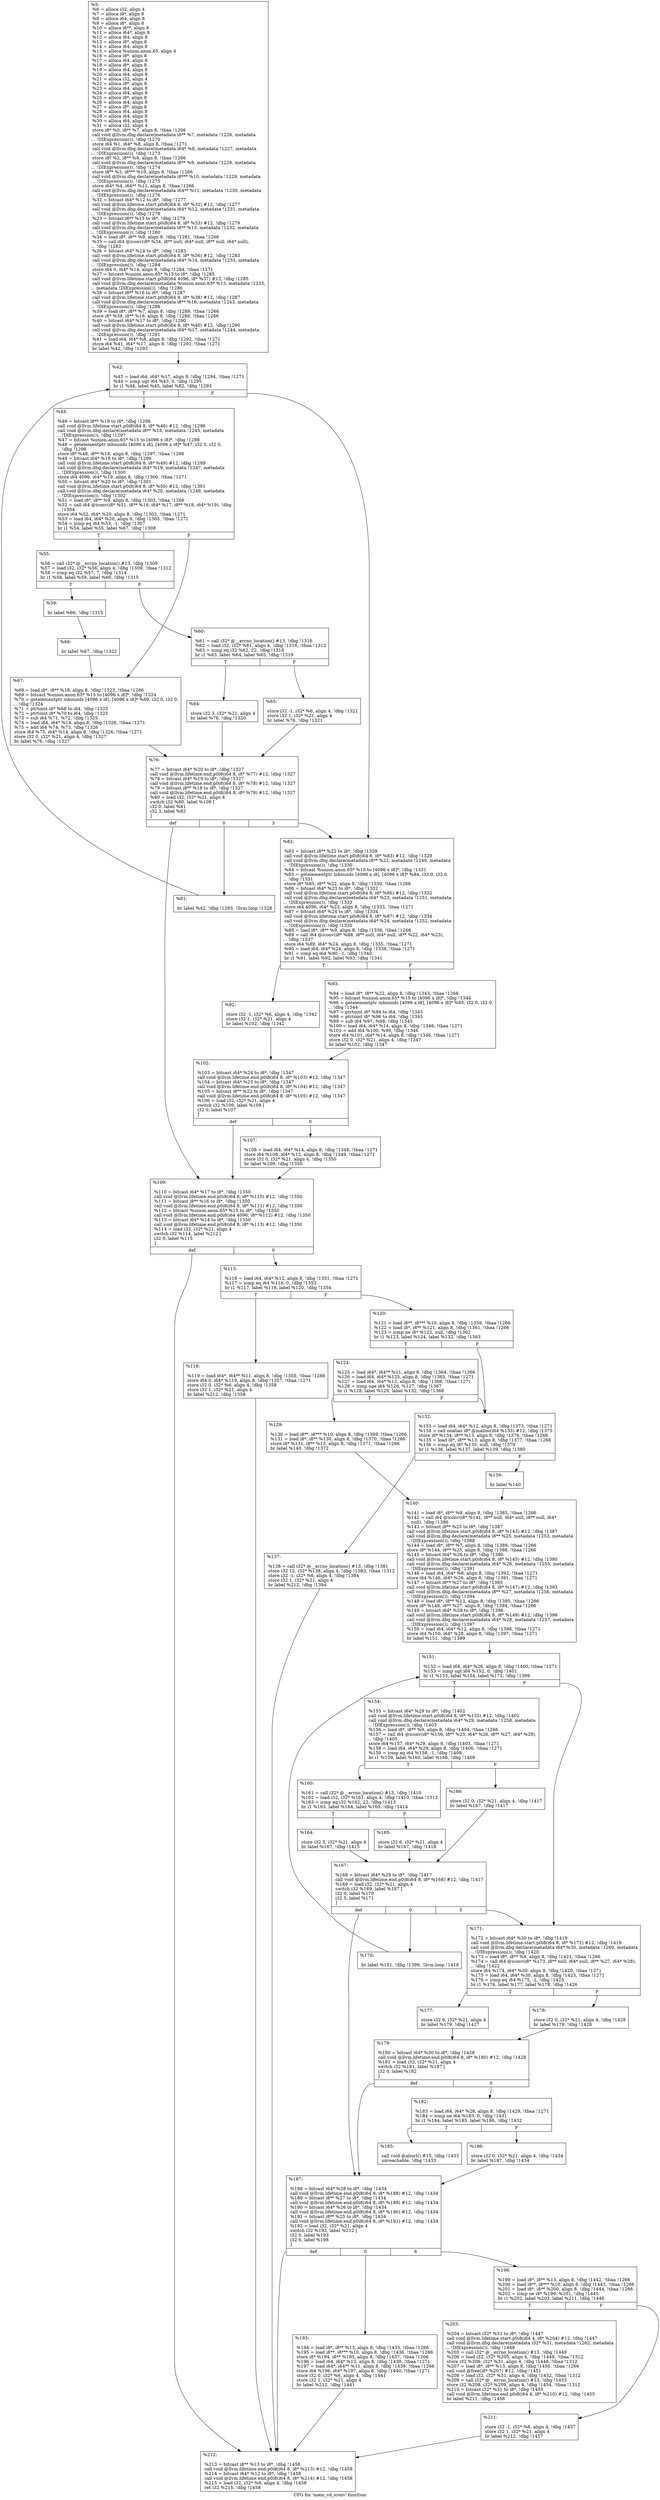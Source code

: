 digraph "CFG for 'mem_cd_iconv' function" {
	label="CFG for 'mem_cd_iconv' function";

	Node0x219dd30 [shape=record,label="{%5:\l  %6 = alloca i32, align 4\l  %7 = alloca i8*, align 8\l  %8 = alloca i64, align 8\l  %9 = alloca i8*, align 8\l  %10 = alloca i8**, align 8\l  %11 = alloca i64*, align 8\l  %12 = alloca i64, align 8\l  %13 = alloca i8*, align 8\l  %14 = alloca i64, align 8\l  %15 = alloca %union.anon.65, align 4\l  %16 = alloca i8*, align 8\l  %17 = alloca i64, align 8\l  %18 = alloca i8*, align 8\l  %19 = alloca i64, align 8\l  %20 = alloca i64, align 8\l  %21 = alloca i32, align 4\l  %22 = alloca i8*, align 8\l  %23 = alloca i64, align 8\l  %24 = alloca i64, align 8\l  %25 = alloca i8*, align 8\l  %26 = alloca i64, align 8\l  %27 = alloca i8*, align 8\l  %28 = alloca i64, align 8\l  %29 = alloca i64, align 8\l  %30 = alloca i64, align 8\l  %31 = alloca i32, align 4\l  store i8* %0, i8** %7, align 8, !tbaa !1266\l  call void @llvm.dbg.declare(metadata i8** %7, metadata !1226, metadata\l... !DIExpression()), !dbg !1270\l  store i64 %1, i64* %8, align 8, !tbaa !1271\l  call void @llvm.dbg.declare(metadata i64* %8, metadata !1227, metadata\l... !DIExpression()), !dbg !1273\l  store i8* %2, i8** %9, align 8, !tbaa !1266\l  call void @llvm.dbg.declare(metadata i8** %9, metadata !1228, metadata\l... !DIExpression()), !dbg !1274\l  store i8** %3, i8*** %10, align 8, !tbaa !1266\l  call void @llvm.dbg.declare(metadata i8*** %10, metadata !1229, metadata\l... !DIExpression()), !dbg !1275\l  store i64* %4, i64** %11, align 8, !tbaa !1266\l  call void @llvm.dbg.declare(metadata i64** %11, metadata !1230, metadata\l... !DIExpression()), !dbg !1276\l  %32 = bitcast i64* %12 to i8*, !dbg !1277\l  call void @llvm.lifetime.start.p0i8(i64 8, i8* %32) #12, !dbg !1277\l  call void @llvm.dbg.declare(metadata i64* %12, metadata !1231, metadata\l... !DIExpression()), !dbg !1278\l  %33 = bitcast i8** %13 to i8*, !dbg !1279\l  call void @llvm.lifetime.start.p0i8(i64 8, i8* %33) #12, !dbg !1279\l  call void @llvm.dbg.declare(metadata i8** %13, metadata !1232, metadata\l... !DIExpression()), !dbg !1280\l  %34 = load i8*, i8** %9, align 8, !dbg !1281, !tbaa !1266\l  %35 = call i64 @iconv(i8* %34, i8** null, i64* null, i8** null, i64* null),\l... !dbg !1282\l  %36 = bitcast i64* %14 to i8*, !dbg !1283\l  call void @llvm.lifetime.start.p0i8(i64 8, i8* %36) #12, !dbg !1283\l  call void @llvm.dbg.declare(metadata i64* %14, metadata !1233, metadata\l... !DIExpression()), !dbg !1284\l  store i64 0, i64* %14, align 8, !dbg !1284, !tbaa !1271\l  %37 = bitcast %union.anon.65* %15 to i8*, !dbg !1285\l  call void @llvm.lifetime.start.p0i8(i64 4096, i8* %37) #12, !dbg !1285\l  call void @llvm.dbg.declare(metadata %union.anon.65* %15, metadata !1235,\l... metadata !DIExpression()), !dbg !1286\l  %38 = bitcast i8** %16 to i8*, !dbg !1287\l  call void @llvm.lifetime.start.p0i8(i64 8, i8* %38) #12, !dbg !1287\l  call void @llvm.dbg.declare(metadata i8** %16, metadata !1243, metadata\l... !DIExpression()), !dbg !1288\l  %39 = load i8*, i8** %7, align 8, !dbg !1289, !tbaa !1266\l  store i8* %39, i8** %16, align 8, !dbg !1288, !tbaa !1266\l  %40 = bitcast i64* %17 to i8*, !dbg !1290\l  call void @llvm.lifetime.start.p0i8(i64 8, i8* %40) #12, !dbg !1290\l  call void @llvm.dbg.declare(metadata i64* %17, metadata !1244, metadata\l... !DIExpression()), !dbg !1291\l  %41 = load i64, i64* %8, align 8, !dbg !1292, !tbaa !1271\l  store i64 %41, i64* %17, align 8, !dbg !1291, !tbaa !1271\l  br label %42, !dbg !1293\l}"];
	Node0x219dd30 -> Node0x219e3d0;
	Node0x219e3d0 [shape=record,label="{%42:\l\l  %43 = load i64, i64* %17, align 8, !dbg !1294, !tbaa !1271\l  %44 = icmp ugt i64 %43, 0, !dbg !1295\l  br i1 %44, label %45, label %82, !dbg !1293\l|{<s0>T|<s1>F}}"];
	Node0x219e3d0:s0 -> Node0x219e420;
	Node0x219e3d0:s1 -> Node0x219e740;
	Node0x219e420 [shape=record,label="{%45:\l\l  %46 = bitcast i8** %18 to i8*, !dbg !1296\l  call void @llvm.lifetime.start.p0i8(i64 8, i8* %46) #12, !dbg !1296\l  call void @llvm.dbg.declare(metadata i8** %18, metadata !1245, metadata\l... !DIExpression()), !dbg !1297\l  %47 = bitcast %union.anon.65* %15 to [4096 x i8]*, !dbg !1298\l  %48 = getelementptr inbounds [4096 x i8], [4096 x i8]* %47, i32 0, i32 0,\l... !dbg !1298\l  store i8* %48, i8** %18, align 8, !dbg !1297, !tbaa !1266\l  %49 = bitcast i64* %19 to i8*, !dbg !1299\l  call void @llvm.lifetime.start.p0i8(i64 8, i8* %49) #12, !dbg !1299\l  call void @llvm.dbg.declare(metadata i64* %19, metadata !1247, metadata\l... !DIExpression()), !dbg !1300\l  store i64 4096, i64* %19, align 8, !dbg !1300, !tbaa !1271\l  %50 = bitcast i64* %20 to i8*, !dbg !1301\l  call void @llvm.lifetime.start.p0i8(i64 8, i8* %50) #12, !dbg !1301\l  call void @llvm.dbg.declare(metadata i64* %20, metadata !1248, metadata\l... !DIExpression()), !dbg !1302\l  %51 = load i8*, i8** %9, align 8, !dbg !1303, !tbaa !1266\l  %52 = call i64 @iconv(i8* %51, i8** %16, i64* %17, i8** %18, i64* %19), !dbg\l... !1304\l  store i64 %52, i64* %20, align 8, !dbg !1302, !tbaa !1271\l  %53 = load i64, i64* %20, align 8, !dbg !1305, !tbaa !1271\l  %54 = icmp eq i64 %53, -1, !dbg !1307\l  br i1 %54, label %55, label %67, !dbg !1308\l|{<s0>T|<s1>F}}"];
	Node0x219e420:s0 -> Node0x219e470;
	Node0x219e420:s1 -> Node0x219e650;
	Node0x219e470 [shape=record,label="{%55:\l\l  %56 = call i32* @__errno_location() #13, !dbg !1309\l  %57 = load i32, i32* %56, align 4, !dbg !1309, !tbaa !1312\l  %58 = icmp eq i32 %57, 7, !dbg !1314\l  br i1 %58, label %59, label %60, !dbg !1315\l|{<s0>T|<s1>F}}"];
	Node0x219e470:s0 -> Node0x219e4c0;
	Node0x219e470:s1 -> Node0x219e510;
	Node0x219e4c0 [shape=record,label="{%59:\l\l  br label %66, !dbg !1315\l}"];
	Node0x219e4c0 -> Node0x219e600;
	Node0x219e510 [shape=record,label="{%60:\l\l  %61 = call i32* @__errno_location() #13, !dbg !1316\l  %62 = load i32, i32* %61, align 4, !dbg !1316, !tbaa !1312\l  %63 = icmp eq i32 %62, 22, !dbg !1318\l  br i1 %63, label %64, label %65, !dbg !1319\l|{<s0>T|<s1>F}}"];
	Node0x219e510:s0 -> Node0x219e560;
	Node0x219e510:s1 -> Node0x219e5b0;
	Node0x219e560 [shape=record,label="{%64:\l\l  store i32 3, i32* %21, align 4\l  br label %76, !dbg !1320\l}"];
	Node0x219e560 -> Node0x219e6a0;
	Node0x219e5b0 [shape=record,label="{%65:\l\l  store i32 -1, i32* %6, align 4, !dbg !1321\l  store i32 1, i32* %21, align 4\l  br label %76, !dbg !1321\l}"];
	Node0x219e5b0 -> Node0x219e6a0;
	Node0x219e600 [shape=record,label="{%66:\l\l  br label %67, !dbg !1322\l}"];
	Node0x219e600 -> Node0x219e650;
	Node0x219e650 [shape=record,label="{%67:\l\l  %68 = load i8*, i8** %18, align 8, !dbg !1323, !tbaa !1266\l  %69 = bitcast %union.anon.65* %15 to [4096 x i8]*, !dbg !1324\l  %70 = getelementptr inbounds [4096 x i8], [4096 x i8]* %69, i32 0, i32 0,\l... !dbg !1324\l  %71 = ptrtoint i8* %68 to i64, !dbg !1325\l  %72 = ptrtoint i8* %70 to i64, !dbg !1325\l  %73 = sub i64 %71, %72, !dbg !1325\l  %74 = load i64, i64* %14, align 8, !dbg !1326, !tbaa !1271\l  %75 = add i64 %74, %73, !dbg !1326\l  store i64 %75, i64* %14, align 8, !dbg !1326, !tbaa !1271\l  store i32 0, i32* %21, align 4, !dbg !1327\l  br label %76, !dbg !1327\l}"];
	Node0x219e650 -> Node0x219e6a0;
	Node0x219e6a0 [shape=record,label="{%76:\l\l  %77 = bitcast i64* %20 to i8*, !dbg !1327\l  call void @llvm.lifetime.end.p0i8(i64 8, i8* %77) #12, !dbg !1327\l  %78 = bitcast i64* %19 to i8*, !dbg !1327\l  call void @llvm.lifetime.end.p0i8(i64 8, i8* %78) #12, !dbg !1327\l  %79 = bitcast i8** %18 to i8*, !dbg !1327\l  call void @llvm.lifetime.end.p0i8(i64 8, i8* %79) #12, !dbg !1327\l  %80 = load i32, i32* %21, align 4\l  switch i32 %80, label %109 [\l    i32 0, label %81\l    i32 3, label %82\l  ]\l|{<s0>def|<s1>0|<s2>3}}"];
	Node0x219e6a0:s0 -> Node0x219e8d0;
	Node0x219e6a0:s1 -> Node0x219e6f0;
	Node0x219e6a0:s2 -> Node0x219e740;
	Node0x219e6f0 [shape=record,label="{%81:\l\l  br label %42, !dbg !1293, !llvm.loop !1328\l}"];
	Node0x219e6f0 -> Node0x219e3d0;
	Node0x219e740 [shape=record,label="{%82:\l\l  %83 = bitcast i8** %22 to i8*, !dbg !1329\l  call void @llvm.lifetime.start.p0i8(i64 8, i8* %83) #12, !dbg !1329\l  call void @llvm.dbg.declare(metadata i8** %22, metadata !1249, metadata\l... !DIExpression()), !dbg !1330\l  %84 = bitcast %union.anon.65* %15 to [4096 x i8]*, !dbg !1331\l  %85 = getelementptr inbounds [4096 x i8], [4096 x i8]* %84, i32 0, i32 0,\l... !dbg !1331\l  store i8* %85, i8** %22, align 8, !dbg !1330, !tbaa !1266\l  %86 = bitcast i64* %23 to i8*, !dbg !1332\l  call void @llvm.lifetime.start.p0i8(i64 8, i8* %86) #12, !dbg !1332\l  call void @llvm.dbg.declare(metadata i64* %23, metadata !1251, metadata\l... !DIExpression()), !dbg !1333\l  store i64 4096, i64* %23, align 8, !dbg !1333, !tbaa !1271\l  %87 = bitcast i64* %24 to i8*, !dbg !1334\l  call void @llvm.lifetime.start.p0i8(i64 8, i8* %87) #12, !dbg !1334\l  call void @llvm.dbg.declare(metadata i64* %24, metadata !1252, metadata\l... !DIExpression()), !dbg !1335\l  %88 = load i8*, i8** %9, align 8, !dbg !1336, !tbaa !1266\l  %89 = call i64 @iconv(i8* %88, i8** null, i64* null, i8** %22, i64* %23),\l... !dbg !1337\l  store i64 %89, i64* %24, align 8, !dbg !1335, !tbaa !1271\l  %90 = load i64, i64* %24, align 8, !dbg !1338, !tbaa !1271\l  %91 = icmp eq i64 %90, -1, !dbg !1340\l  br i1 %91, label %92, label %93, !dbg !1341\l|{<s0>T|<s1>F}}"];
	Node0x219e740:s0 -> Node0x219e790;
	Node0x219e740:s1 -> Node0x219e7e0;
	Node0x219e790 [shape=record,label="{%92:\l\l  store i32 -1, i32* %6, align 4, !dbg !1342\l  store i32 1, i32* %21, align 4\l  br label %102, !dbg !1342\l}"];
	Node0x219e790 -> Node0x219e830;
	Node0x219e7e0 [shape=record,label="{%93:\l\l  %94 = load i8*, i8** %22, align 8, !dbg !1343, !tbaa !1266\l  %95 = bitcast %union.anon.65* %15 to [4096 x i8]*, !dbg !1344\l  %96 = getelementptr inbounds [4096 x i8], [4096 x i8]* %95, i32 0, i32 0,\l... !dbg !1344\l  %97 = ptrtoint i8* %94 to i64, !dbg !1345\l  %98 = ptrtoint i8* %96 to i64, !dbg !1345\l  %99 = sub i64 %97, %98, !dbg !1345\l  %100 = load i64, i64* %14, align 8, !dbg !1346, !tbaa !1271\l  %101 = add i64 %100, %99, !dbg !1346\l  store i64 %101, i64* %14, align 8, !dbg !1346, !tbaa !1271\l  store i32 0, i32* %21, align 4, !dbg !1347\l  br label %102, !dbg !1347\l}"];
	Node0x219e7e0 -> Node0x219e830;
	Node0x219e830 [shape=record,label="{%102:\l\l  %103 = bitcast i64* %24 to i8*, !dbg !1347\l  call void @llvm.lifetime.end.p0i8(i64 8, i8* %103) #12, !dbg !1347\l  %104 = bitcast i64* %23 to i8*, !dbg !1347\l  call void @llvm.lifetime.end.p0i8(i64 8, i8* %104) #12, !dbg !1347\l  %105 = bitcast i8** %22 to i8*, !dbg !1347\l  call void @llvm.lifetime.end.p0i8(i64 8, i8* %105) #12, !dbg !1347\l  %106 = load i32, i32* %21, align 4\l  switch i32 %106, label %109 [\l    i32 0, label %107\l  ]\l|{<s0>def|<s1>0}}"];
	Node0x219e830:s0 -> Node0x219e8d0;
	Node0x219e830:s1 -> Node0x219e880;
	Node0x219e880 [shape=record,label="{%107:\l\l  %108 = load i64, i64* %14, align 8, !dbg !1348, !tbaa !1271\l  store i64 %108, i64* %12, align 8, !dbg !1349, !tbaa !1271\l  store i32 0, i32* %21, align 4, !dbg !1350\l  br label %109, !dbg !1350\l}"];
	Node0x219e880 -> Node0x219e8d0;
	Node0x219e8d0 [shape=record,label="{%109:\l\l  %110 = bitcast i64* %17 to i8*, !dbg !1350\l  call void @llvm.lifetime.end.p0i8(i64 8, i8* %110) #12, !dbg !1350\l  %111 = bitcast i8** %16 to i8*, !dbg !1350\l  call void @llvm.lifetime.end.p0i8(i64 8, i8* %111) #12, !dbg !1350\l  %112 = bitcast %union.anon.65* %15 to i8*, !dbg !1350\l  call void @llvm.lifetime.end.p0i8(i64 4096, i8* %112) #12, !dbg !1350\l  %113 = bitcast i64* %14 to i8*, !dbg !1350\l  call void @llvm.lifetime.end.p0i8(i64 8, i8* %113) #12, !dbg !1350\l  %114 = load i32, i32* %21, align 4\l  switch i32 %114, label %212 [\l    i32 0, label %115\l  ]\l|{<s0>def|<s1>0}}"];
	Node0x219e8d0:s0 -> Node0x219f230;
	Node0x219e8d0:s1 -> Node0x219e920;
	Node0x219e920 [shape=record,label="{%115:\l\l  %116 = load i64, i64* %12, align 8, !dbg !1351, !tbaa !1271\l  %117 = icmp eq i64 %116, 0, !dbg !1353\l  br i1 %117, label %118, label %120, !dbg !1354\l|{<s0>T|<s1>F}}"];
	Node0x219e920:s0 -> Node0x219e970;
	Node0x219e920:s1 -> Node0x219e9c0;
	Node0x219e970 [shape=record,label="{%118:\l\l  %119 = load i64*, i64** %11, align 8, !dbg !1355, !tbaa !1266\l  store i64 0, i64* %119, align 8, !dbg !1357, !tbaa !1271\l  store i32 0, i32* %6, align 4, !dbg !1358\l  store i32 1, i32* %21, align 4\l  br label %212, !dbg !1358\l}"];
	Node0x219e970 -> Node0x219f230;
	Node0x219e9c0 [shape=record,label="{%120:\l\l  %121 = load i8**, i8*** %10, align 8, !dbg !1359, !tbaa !1266\l  %122 = load i8*, i8** %121, align 8, !dbg !1361, !tbaa !1266\l  %123 = icmp ne i8* %122, null, !dbg !1362\l  br i1 %123, label %124, label %132, !dbg !1363\l|{<s0>T|<s1>F}}"];
	Node0x219e9c0:s0 -> Node0x219ea10;
	Node0x219e9c0:s1 -> Node0x219eab0;
	Node0x219ea10 [shape=record,label="{%124:\l\l  %125 = load i64*, i64** %11, align 8, !dbg !1364, !tbaa !1266\l  %126 = load i64, i64* %125, align 8, !dbg !1365, !tbaa !1271\l  %127 = load i64, i64* %12, align 8, !dbg !1366, !tbaa !1271\l  %128 = icmp uge i64 %126, %127, !dbg !1367\l  br i1 %128, label %129, label %132, !dbg !1368\l|{<s0>T|<s1>F}}"];
	Node0x219ea10:s0 -> Node0x219ea60;
	Node0x219ea10:s1 -> Node0x219eab0;
	Node0x219ea60 [shape=record,label="{%129:\l\l  %130 = load i8**, i8*** %10, align 8, !dbg !1369, !tbaa !1266\l  %131 = load i8*, i8** %130, align 8, !dbg !1370, !tbaa !1266\l  store i8* %131, i8** %13, align 8, !dbg !1371, !tbaa !1266\l  br label %140, !dbg !1372\l}"];
	Node0x219ea60 -> Node0x219eba0;
	Node0x219eab0 [shape=record,label="{%132:\l\l  %133 = load i64, i64* %12, align 8, !dbg !1373, !tbaa !1271\l  %134 = call noalias i8* @malloc(i64 %133) #12, !dbg !1375\l  store i8* %134, i8** %13, align 8, !dbg !1376, !tbaa !1266\l  %135 = load i8*, i8** %13, align 8, !dbg !1377, !tbaa !1266\l  %136 = icmp eq i8* %135, null, !dbg !1379\l  br i1 %136, label %137, label %139, !dbg !1380\l|{<s0>T|<s1>F}}"];
	Node0x219eab0:s0 -> Node0x219eb00;
	Node0x219eab0:s1 -> Node0x219eb50;
	Node0x219eb00 [shape=record,label="{%137:\l\l  %138 = call i32* @__errno_location() #13, !dbg !1381\l  store i32 12, i32* %138, align 4, !dbg !1383, !tbaa !1312\l  store i32 -1, i32* %6, align 4, !dbg !1384\l  store i32 1, i32* %21, align 4\l  br label %212, !dbg !1384\l}"];
	Node0x219eb00 -> Node0x219f230;
	Node0x219eb50 [shape=record,label="{%139:\l\l  br label %140\l}"];
	Node0x219eb50 -> Node0x219eba0;
	Node0x219eba0 [shape=record,label="{%140:\l\l  %141 = load i8*, i8** %9, align 8, !dbg !1385, !tbaa !1266\l  %142 = call i64 @iconv(i8* %141, i8** null, i64* null, i8** null, i64*\l... null), !dbg !1386\l  %143 = bitcast i8** %25 to i8*, !dbg !1387\l  call void @llvm.lifetime.start.p0i8(i64 8, i8* %143) #12, !dbg !1387\l  call void @llvm.dbg.declare(metadata i8** %25, metadata !1253, metadata\l... !DIExpression()), !dbg !1388\l  %144 = load i8*, i8** %7, align 8, !dbg !1389, !tbaa !1266\l  store i8* %144, i8** %25, align 8, !dbg !1388, !tbaa !1266\l  %145 = bitcast i64* %26 to i8*, !dbg !1390\l  call void @llvm.lifetime.start.p0i8(i64 8, i8* %145) #12, !dbg !1390\l  call void @llvm.dbg.declare(metadata i64* %26, metadata !1255, metadata\l... !DIExpression()), !dbg !1391\l  %146 = load i64, i64* %8, align 8, !dbg !1392, !tbaa !1271\l  store i64 %146, i64* %26, align 8, !dbg !1391, !tbaa !1271\l  %147 = bitcast i8** %27 to i8*, !dbg !1393\l  call void @llvm.lifetime.start.p0i8(i64 8, i8* %147) #12, !dbg !1393\l  call void @llvm.dbg.declare(metadata i8** %27, metadata !1256, metadata\l... !DIExpression()), !dbg !1394\l  %148 = load i8*, i8** %13, align 8, !dbg !1395, !tbaa !1266\l  store i8* %148, i8** %27, align 8, !dbg !1394, !tbaa !1266\l  %149 = bitcast i64* %28 to i8*, !dbg !1396\l  call void @llvm.lifetime.start.p0i8(i64 8, i8* %149) #12, !dbg !1396\l  call void @llvm.dbg.declare(metadata i64* %28, metadata !1257, metadata\l... !DIExpression()), !dbg !1397\l  %150 = load i64, i64* %12, align 8, !dbg !1398, !tbaa !1271\l  store i64 %150, i64* %28, align 8, !dbg !1397, !tbaa !1271\l  br label %151, !dbg !1399\l}"];
	Node0x219eba0 -> Node0x219ebf0;
	Node0x219ebf0 [shape=record,label="{%151:\l\l  %152 = load i64, i64* %26, align 8, !dbg !1400, !tbaa !1271\l  %153 = icmp ugt i64 %152, 0, !dbg !1401\l  br i1 %153, label %154, label %171, !dbg !1399\l|{<s0>T|<s1>F}}"];
	Node0x219ebf0:s0 -> Node0x219ec40;
	Node0x219ebf0:s1 -> Node0x219ee70;
	Node0x219ec40 [shape=record,label="{%154:\l\l  %155 = bitcast i64* %29 to i8*, !dbg !1402\l  call void @llvm.lifetime.start.p0i8(i64 8, i8* %155) #12, !dbg !1402\l  call void @llvm.dbg.declare(metadata i64* %29, metadata !1258, metadata\l... !DIExpression()), !dbg !1403\l  %156 = load i8*, i8** %9, align 8, !dbg !1404, !tbaa !1266\l  %157 = call i64 @iconv(i8* %156, i8** %25, i64* %26, i8** %27, i64* %28),\l... !dbg !1405\l  store i64 %157, i64* %29, align 8, !dbg !1403, !tbaa !1271\l  %158 = load i64, i64* %29, align 8, !dbg !1406, !tbaa !1271\l  %159 = icmp eq i64 %158, -1, !dbg !1408\l  br i1 %159, label %160, label %166, !dbg !1409\l|{<s0>T|<s1>F}}"];
	Node0x219ec40:s0 -> Node0x219ec90;
	Node0x219ec40:s1 -> Node0x219ed80;
	Node0x219ec90 [shape=record,label="{%160:\l\l  %161 = call i32* @__errno_location() #13, !dbg !1410\l  %162 = load i32, i32* %161, align 4, !dbg !1410, !tbaa !1312\l  %163 = icmp eq i32 %162, 22, !dbg !1413\l  br i1 %163, label %164, label %165, !dbg !1414\l|{<s0>T|<s1>F}}"];
	Node0x219ec90:s0 -> Node0x219ece0;
	Node0x219ec90:s1 -> Node0x219ed30;
	Node0x219ece0 [shape=record,label="{%164:\l\l  store i32 5, i32* %21, align 4\l  br label %167, !dbg !1415\l}"];
	Node0x219ece0 -> Node0x219edd0;
	Node0x219ed30 [shape=record,label="{%165:\l\l  store i32 6, i32* %21, align 4\l  br label %167, !dbg !1416\l}"];
	Node0x219ed30 -> Node0x219edd0;
	Node0x219ed80 [shape=record,label="{%166:\l\l  store i32 0, i32* %21, align 4, !dbg !1417\l  br label %167, !dbg !1417\l}"];
	Node0x219ed80 -> Node0x219edd0;
	Node0x219edd0 [shape=record,label="{%167:\l\l  %168 = bitcast i64* %29 to i8*, !dbg !1417\l  call void @llvm.lifetime.end.p0i8(i64 8, i8* %168) #12, !dbg !1417\l  %169 = load i32, i32* %21, align 4\l  switch i32 %169, label %187 [\l    i32 0, label %170\l    i32 5, label %171\l  ]\l|{<s0>def|<s1>0|<s2>5}}"];
	Node0x219edd0:s0 -> Node0x219f0a0;
	Node0x219edd0:s1 -> Node0x219ee20;
	Node0x219edd0:s2 -> Node0x219ee70;
	Node0x219ee20 [shape=record,label="{%170:\l\l  br label %151, !dbg !1399, !llvm.loop !1418\l}"];
	Node0x219ee20 -> Node0x219ebf0;
	Node0x219ee70 [shape=record,label="{%171:\l\l  %172 = bitcast i64* %30 to i8*, !dbg !1419\l  call void @llvm.lifetime.start.p0i8(i64 8, i8* %172) #12, !dbg !1419\l  call void @llvm.dbg.declare(metadata i64* %30, metadata !1260, metadata\l... !DIExpression()), !dbg !1420\l  %173 = load i8*, i8** %9, align 8, !dbg !1421, !tbaa !1266\l  %174 = call i64 @iconv(i8* %173, i8** null, i64* null, i8** %27, i64* %28),\l... !dbg !1422\l  store i64 %174, i64* %30, align 8, !dbg !1420, !tbaa !1271\l  %175 = load i64, i64* %30, align 8, !dbg !1423, !tbaa !1271\l  %176 = icmp eq i64 %175, -1, !dbg !1425\l  br i1 %176, label %177, label %178, !dbg !1426\l|{<s0>T|<s1>F}}"];
	Node0x219ee70:s0 -> Node0x219eec0;
	Node0x219ee70:s1 -> Node0x219ef10;
	Node0x219eec0 [shape=record,label="{%177:\l\l  store i32 6, i32* %21, align 4\l  br label %179, !dbg !1427\l}"];
	Node0x219eec0 -> Node0x219ef60;
	Node0x219ef10 [shape=record,label="{%178:\l\l  store i32 0, i32* %21, align 4, !dbg !1428\l  br label %179, !dbg !1428\l}"];
	Node0x219ef10 -> Node0x219ef60;
	Node0x219ef60 [shape=record,label="{%179:\l\l  %180 = bitcast i64* %30 to i8*, !dbg !1428\l  call void @llvm.lifetime.end.p0i8(i64 8, i8* %180) #12, !dbg !1428\l  %181 = load i32, i32* %21, align 4\l  switch i32 %181, label %187 [\l    i32 0, label %182\l  ]\l|{<s0>def|<s1>0}}"];
	Node0x219ef60:s0 -> Node0x219f0a0;
	Node0x219ef60:s1 -> Node0x219efb0;
	Node0x219efb0 [shape=record,label="{%182:\l\l  %183 = load i64, i64* %28, align 8, !dbg !1429, !tbaa !1271\l  %184 = icmp ne i64 %183, 0, !dbg !1431\l  br i1 %184, label %185, label %186, !dbg !1432\l|{<s0>T|<s1>F}}"];
	Node0x219efb0:s0 -> Node0x219f000;
	Node0x219efb0:s1 -> Node0x219f050;
	Node0x219f000 [shape=record,label="{%185:\l\l  call void @abort() #15, !dbg !1433\l  unreachable, !dbg !1433\l}"];
	Node0x219f050 [shape=record,label="{%186:\l\l  store i32 0, i32* %21, align 4, !dbg !1434\l  br label %187, !dbg !1434\l}"];
	Node0x219f050 -> Node0x219f0a0;
	Node0x219f0a0 [shape=record,label="{%187:\l\l  %188 = bitcast i64* %28 to i8*, !dbg !1434\l  call void @llvm.lifetime.end.p0i8(i64 8, i8* %188) #12, !dbg !1434\l  %189 = bitcast i8** %27 to i8*, !dbg !1434\l  call void @llvm.lifetime.end.p0i8(i64 8, i8* %189) #12, !dbg !1434\l  %190 = bitcast i64* %26 to i8*, !dbg !1434\l  call void @llvm.lifetime.end.p0i8(i64 8, i8* %190) #12, !dbg !1434\l  %191 = bitcast i8** %25 to i8*, !dbg !1434\l  call void @llvm.lifetime.end.p0i8(i64 8, i8* %191) #12, !dbg !1434\l  %192 = load i32, i32* %21, align 4\l  switch i32 %192, label %212 [\l    i32 0, label %193\l    i32 6, label %198\l  ]\l|{<s0>def|<s1>0|<s2>6}}"];
	Node0x219f0a0:s0 -> Node0x219f230;
	Node0x219f0a0:s1 -> Node0x219f0f0;
	Node0x219f0a0:s2 -> Node0x219f140;
	Node0x219f0f0 [shape=record,label="{%193:\l\l  %194 = load i8*, i8** %13, align 8, !dbg !1435, !tbaa !1266\l  %195 = load i8**, i8*** %10, align 8, !dbg !1436, !tbaa !1266\l  store i8* %194, i8** %195, align 8, !dbg !1437, !tbaa !1266\l  %196 = load i64, i64* %12, align 8, !dbg !1438, !tbaa !1271\l  %197 = load i64*, i64** %11, align 8, !dbg !1439, !tbaa !1266\l  store i64 %196, i64* %197, align 8, !dbg !1440, !tbaa !1271\l  store i32 0, i32* %6, align 4, !dbg !1441\l  store i32 1, i32* %21, align 4\l  br label %212, !dbg !1441\l}"];
	Node0x219f0f0 -> Node0x219f230;
	Node0x219f140 [shape=record,label="{%198:\l\l  %199 = load i8*, i8** %13, align 8, !dbg !1442, !tbaa !1266\l  %200 = load i8**, i8*** %10, align 8, !dbg !1443, !tbaa !1266\l  %201 = load i8*, i8** %200, align 8, !dbg !1444, !tbaa !1266\l  %202 = icmp ne i8* %199, %201, !dbg !1445\l  br i1 %202, label %203, label %211, !dbg !1446\l|{<s0>T|<s1>F}}"];
	Node0x219f140:s0 -> Node0x219f190;
	Node0x219f140:s1 -> Node0x219f1e0;
	Node0x219f190 [shape=record,label="{%203:\l\l  %204 = bitcast i32* %31 to i8*, !dbg !1447\l  call void @llvm.lifetime.start.p0i8(i64 4, i8* %204) #12, !dbg !1447\l  call void @llvm.dbg.declare(metadata i32* %31, metadata !1262, metadata\l... !DIExpression()), !dbg !1448\l  %205 = call i32* @__errno_location() #13, !dbg !1449\l  %206 = load i32, i32* %205, align 4, !dbg !1449, !tbaa !1312\l  store i32 %206, i32* %31, align 4, !dbg !1448, !tbaa !1312\l  %207 = load i8*, i8** %13, align 8, !dbg !1450, !tbaa !1266\l  call void @free(i8* %207) #12, !dbg !1451\l  %208 = load i32, i32* %31, align 4, !dbg !1452, !tbaa !1312\l  %209 = call i32* @__errno_location() #13, !dbg !1453\l  store i32 %208, i32* %209, align 4, !dbg !1454, !tbaa !1312\l  %210 = bitcast i32* %31 to i8*, !dbg !1455\l  call void @llvm.lifetime.end.p0i8(i64 4, i8* %210) #12, !dbg !1455\l  br label %211, !dbg !1456\l}"];
	Node0x219f190 -> Node0x219f1e0;
	Node0x219f1e0 [shape=record,label="{%211:\l\l  store i32 -1, i32* %6, align 4, !dbg !1457\l  store i32 1, i32* %21, align 4\l  br label %212, !dbg !1457\l}"];
	Node0x219f1e0 -> Node0x219f230;
	Node0x219f230 [shape=record,label="{%212:\l\l  %213 = bitcast i8** %13 to i8*, !dbg !1458\l  call void @llvm.lifetime.end.p0i8(i64 8, i8* %213) #12, !dbg !1458\l  %214 = bitcast i64* %12 to i8*, !dbg !1458\l  call void @llvm.lifetime.end.p0i8(i64 8, i8* %214) #12, !dbg !1458\l  %215 = load i32, i32* %6, align 4, !dbg !1458\l  ret i32 %215, !dbg !1458\l}"];
}
